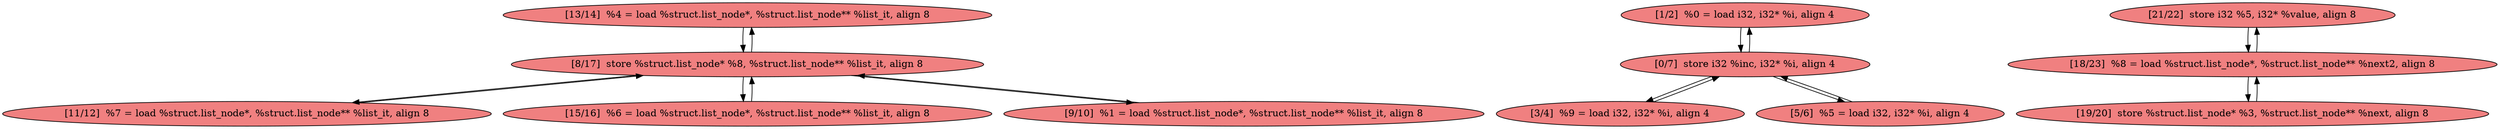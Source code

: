 
digraph G {


node205 [fillcolor=lightcoral,label="[13/14]  %4 = load %struct.list_node*, %struct.list_node** %list_it, align 8",shape=ellipse,style=filled ]
node203 [fillcolor=lightcoral,label="[1/2]  %0 = load i32, i32* %i, align 4",shape=ellipse,style=filled ]
node198 [fillcolor=lightcoral,label="[3/4]  %9 = load i32, i32* %i, align 4",shape=ellipse,style=filled ]
node197 [fillcolor=lightcoral,label="[0/7]  store i32 %inc, i32* %i, align 4",shape=ellipse,style=filled ]
node206 [fillcolor=lightcoral,label="[21/22]  store i32 %5, i32* %value, align 8",shape=ellipse,style=filled ]
node204 [fillcolor=lightcoral,label="[19/20]  store %struct.list_node* %3, %struct.list_node** %next, align 8",shape=ellipse,style=filled ]
node199 [fillcolor=lightcoral,label="[8/17]  store %struct.list_node* %8, %struct.list_node** %list_it, align 8",shape=ellipse,style=filled ]
node200 [fillcolor=lightcoral,label="[18/23]  %8 = load %struct.list_node*, %struct.list_node** %next2, align 8",shape=ellipse,style=filled ]
node201 [fillcolor=lightcoral,label="[11/12]  %7 = load %struct.list_node*, %struct.list_node** %list_it, align 8",shape=ellipse,style=filled ]
node208 [fillcolor=lightcoral,label="[15/16]  %6 = load %struct.list_node*, %struct.list_node** %list_it, align 8",shape=ellipse,style=filled ]
node207 [fillcolor=lightcoral,label="[5/6]  %5 = load i32, i32* %i, align 4",shape=ellipse,style=filled ]
node202 [fillcolor=lightcoral,label="[9/10]  %1 = load %struct.list_node*, %struct.list_node** %list_it, align 8",shape=ellipse,style=filled ]

node205->node199 [ ]
node199->node205 [ ]
node203->node197 [ ]
node197->node203 [ ]
node201->node199 [ ]
node200->node206 [ ]
node199->node201 [ ]
node199->node202 [ ]
node197->node207 [ ]
node198->node197 [ ]
node208->node199 [ ]
node202->node199 [ ]
node199->node208 [ ]
node200->node204 [ ]
node204->node200 [ ]
node207->node197 [ ]
node197->node198 [ ]
node206->node200 [ ]


}
